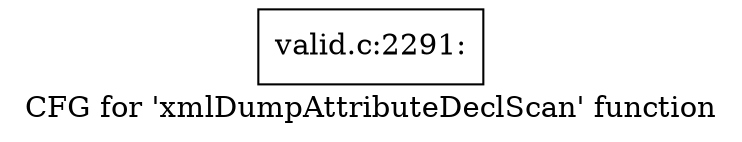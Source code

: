 digraph "CFG for 'xmlDumpAttributeDeclScan' function" {
	label="CFG for 'xmlDumpAttributeDeclScan' function";

	Node0x5294aa0 [shape=record,label="{valid.c:2291:}"];
}
